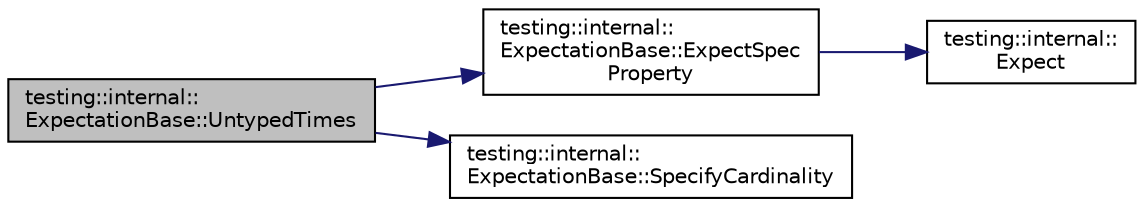 digraph "testing::internal::ExpectationBase::UntypedTimes"
{
  edge [fontname="Helvetica",fontsize="10",labelfontname="Helvetica",labelfontsize="10"];
  node [fontname="Helvetica",fontsize="10",shape=record];
  rankdir="LR";
  Node168 [label="testing::internal::\lExpectationBase::UntypedTimes",height=0.2,width=0.4,color="black", fillcolor="grey75", style="filled", fontcolor="black"];
  Node168 -> Node169 [color="midnightblue",fontsize="10",style="solid",fontname="Helvetica"];
  Node169 [label="testing::internal::\lExpectationBase::ExpectSpec\lProperty",height=0.2,width=0.4,color="black", fillcolor="white", style="filled",URL="$d6/de4/classtesting_1_1internal_1_1_expectation_base.html#af261dd0d844ab9db2328c37845c736c4"];
  Node169 -> Node170 [color="midnightblue",fontsize="10",style="solid",fontname="Helvetica"];
  Node170 [label="testing::internal::\lExpect",height=0.2,width=0.4,color="black", fillcolor="white", style="filled",URL="$d0/da7/namespacetesting_1_1internal.html#ad93379317e10862a77b9fb90aa96e083"];
  Node168 -> Node171 [color="midnightblue",fontsize="10",style="solid",fontname="Helvetica"];
  Node171 [label="testing::internal::\lExpectationBase::SpecifyCardinality",height=0.2,width=0.4,color="black", fillcolor="white", style="filled",URL="$d6/de4/classtesting_1_1internal_1_1_expectation_base.html#a3d1d08542b32239d9b5738e3e32e2217"];
}
